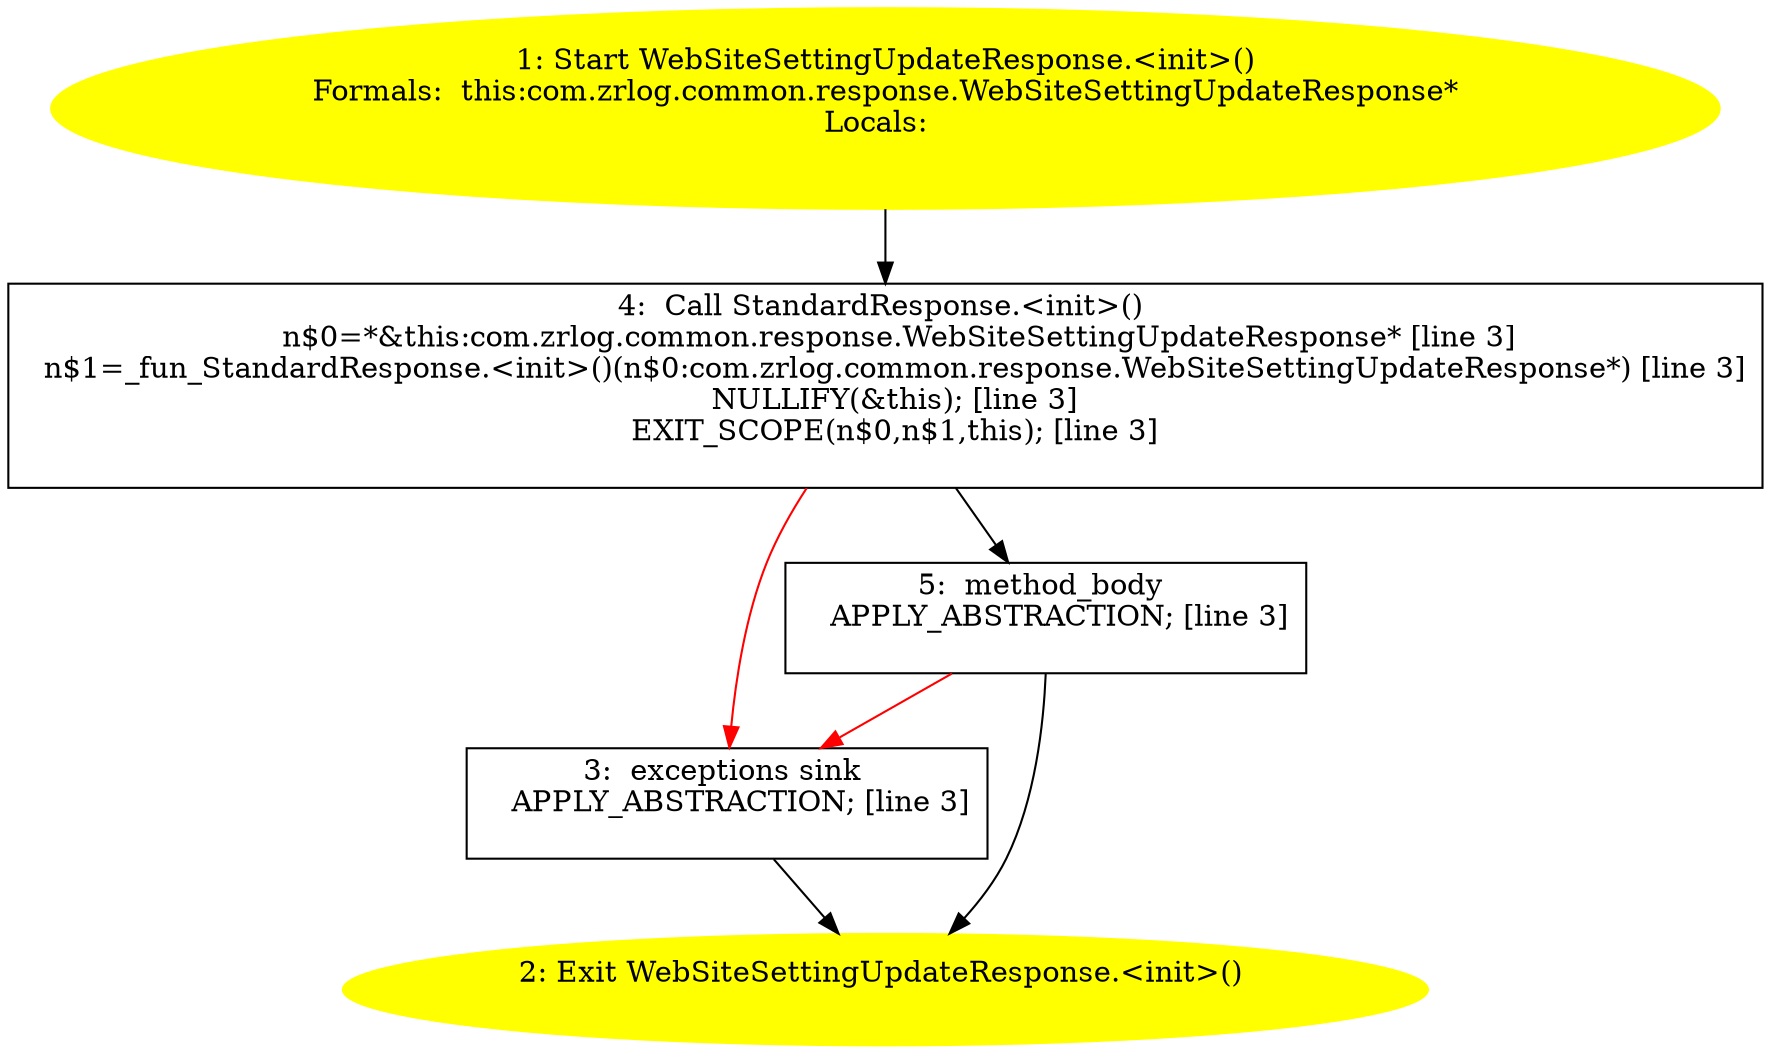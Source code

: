/* @generated */
digraph cfg {
"com.zrlog.common.response.WebSiteSettingUpdateResponse.<init>().32d9b201d7ffbc60b2f9ad41d502041f_1" [label="1: Start WebSiteSettingUpdateResponse.<init>()\nFormals:  this:com.zrlog.common.response.WebSiteSettingUpdateResponse*\nLocals:  \n  " color=yellow style=filled]
	

	 "com.zrlog.common.response.WebSiteSettingUpdateResponse.<init>().32d9b201d7ffbc60b2f9ad41d502041f_1" -> "com.zrlog.common.response.WebSiteSettingUpdateResponse.<init>().32d9b201d7ffbc60b2f9ad41d502041f_4" ;
"com.zrlog.common.response.WebSiteSettingUpdateResponse.<init>().32d9b201d7ffbc60b2f9ad41d502041f_2" [label="2: Exit WebSiteSettingUpdateResponse.<init>() \n  " color=yellow style=filled]
	

"com.zrlog.common.response.WebSiteSettingUpdateResponse.<init>().32d9b201d7ffbc60b2f9ad41d502041f_3" [label="3:  exceptions sink \n   APPLY_ABSTRACTION; [line 3]\n " shape="box"]
	

	 "com.zrlog.common.response.WebSiteSettingUpdateResponse.<init>().32d9b201d7ffbc60b2f9ad41d502041f_3" -> "com.zrlog.common.response.WebSiteSettingUpdateResponse.<init>().32d9b201d7ffbc60b2f9ad41d502041f_2" ;
"com.zrlog.common.response.WebSiteSettingUpdateResponse.<init>().32d9b201d7ffbc60b2f9ad41d502041f_4" [label="4:  Call StandardResponse.<init>() \n   n$0=*&this:com.zrlog.common.response.WebSiteSettingUpdateResponse* [line 3]\n  n$1=_fun_StandardResponse.<init>()(n$0:com.zrlog.common.response.WebSiteSettingUpdateResponse*) [line 3]\n  NULLIFY(&this); [line 3]\n  EXIT_SCOPE(n$0,n$1,this); [line 3]\n " shape="box"]
	

	 "com.zrlog.common.response.WebSiteSettingUpdateResponse.<init>().32d9b201d7ffbc60b2f9ad41d502041f_4" -> "com.zrlog.common.response.WebSiteSettingUpdateResponse.<init>().32d9b201d7ffbc60b2f9ad41d502041f_5" ;
	 "com.zrlog.common.response.WebSiteSettingUpdateResponse.<init>().32d9b201d7ffbc60b2f9ad41d502041f_4" -> "com.zrlog.common.response.WebSiteSettingUpdateResponse.<init>().32d9b201d7ffbc60b2f9ad41d502041f_3" [color="red" ];
"com.zrlog.common.response.WebSiteSettingUpdateResponse.<init>().32d9b201d7ffbc60b2f9ad41d502041f_5" [label="5:  method_body \n   APPLY_ABSTRACTION; [line 3]\n " shape="box"]
	

	 "com.zrlog.common.response.WebSiteSettingUpdateResponse.<init>().32d9b201d7ffbc60b2f9ad41d502041f_5" -> "com.zrlog.common.response.WebSiteSettingUpdateResponse.<init>().32d9b201d7ffbc60b2f9ad41d502041f_2" ;
	 "com.zrlog.common.response.WebSiteSettingUpdateResponse.<init>().32d9b201d7ffbc60b2f9ad41d502041f_5" -> "com.zrlog.common.response.WebSiteSettingUpdateResponse.<init>().32d9b201d7ffbc60b2f9ad41d502041f_3" [color="red" ];
}
